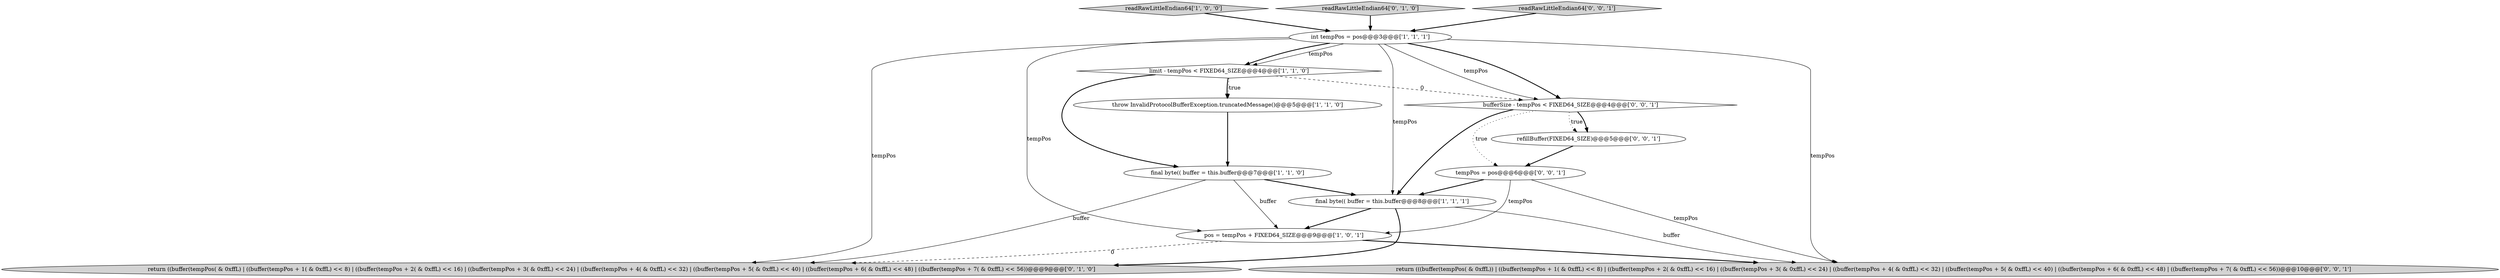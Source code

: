 digraph {
8 [style = filled, label = "return ((buffer(tempPos( & 0xffL) | ((buffer(tempPos + 1( & 0xffL) << 8) | ((buffer(tempPos + 2( & 0xffL) << 16) | ((buffer(tempPos + 3( & 0xffL) << 24) | ((buffer(tempPos + 4( & 0xffL) << 32) | ((buffer(tempPos + 5( & 0xffL) << 40) | ((buffer(tempPos + 6( & 0xffL) << 48) | ((buffer(tempPos + 7( & 0xffL) << 56))@@@9@@@['0', '1', '0']", fillcolor = lightgray, shape = ellipse image = "AAA1AAABBB2BBB"];
4 [style = filled, label = "int tempPos = pos@@@3@@@['1', '1', '1']", fillcolor = white, shape = ellipse image = "AAA0AAABBB1BBB"];
5 [style = filled, label = "readRawLittleEndian64['1', '0', '0']", fillcolor = lightgray, shape = diamond image = "AAA0AAABBB1BBB"];
7 [style = filled, label = "readRawLittleEndian64['0', '1', '0']", fillcolor = lightgray, shape = diamond image = "AAA0AAABBB2BBB"];
0 [style = filled, label = "limit - tempPos < FIXED64_SIZE@@@4@@@['1', '1', '0']", fillcolor = white, shape = diamond image = "AAA0AAABBB1BBB"];
3 [style = filled, label = "final byte(( buffer = this.buffer@@@8@@@['1', '1', '1']", fillcolor = white, shape = ellipse image = "AAA0AAABBB1BBB"];
11 [style = filled, label = "refillBuffer(FIXED64_SIZE)@@@5@@@['0', '0', '1']", fillcolor = white, shape = ellipse image = "AAA0AAABBB3BBB"];
6 [style = filled, label = "throw InvalidProtocolBufferException.truncatedMessage()@@@5@@@['1', '1', '0']", fillcolor = white, shape = ellipse image = "AAA0AAABBB1BBB"];
9 [style = filled, label = "tempPos = pos@@@6@@@['0', '0', '1']", fillcolor = white, shape = ellipse image = "AAA0AAABBB3BBB"];
1 [style = filled, label = "pos = tempPos + FIXED64_SIZE@@@9@@@['1', '0', '1']", fillcolor = white, shape = ellipse image = "AAA0AAABBB1BBB"];
2 [style = filled, label = "final byte(( buffer = this.buffer@@@7@@@['1', '1', '0']", fillcolor = white, shape = ellipse image = "AAA0AAABBB1BBB"];
13 [style = filled, label = "return (((buffer(tempPos( & 0xffL)) | ((buffer(tempPos + 1( & 0xffL) << 8) | ((buffer(tempPos + 2( & 0xffL) << 16) | ((buffer(tempPos + 3( & 0xffL) << 24) | ((buffer(tempPos + 4( & 0xffL) << 32) | ((buffer(tempPos + 5( & 0xffL) << 40) | ((buffer(tempPos + 6( & 0xffL) << 48) | ((buffer(tempPos + 7( & 0xffL) << 56))@@@10@@@['0', '0', '1']", fillcolor = lightgray, shape = ellipse image = "AAA0AAABBB3BBB"];
12 [style = filled, label = "bufferSize - tempPos < FIXED64_SIZE@@@4@@@['0', '0', '1']", fillcolor = white, shape = diamond image = "AAA0AAABBB3BBB"];
10 [style = filled, label = "readRawLittleEndian64['0', '0', '1']", fillcolor = lightgray, shape = diamond image = "AAA0AAABBB3BBB"];
0->6 [style = bold, label=""];
0->6 [style = dotted, label="true"];
3->13 [style = solid, label="buffer"];
4->0 [style = solid, label="tempPos"];
12->11 [style = dotted, label="true"];
9->1 [style = solid, label="tempPos"];
4->8 [style = solid, label="tempPos"];
9->3 [style = bold, label=""];
11->9 [style = bold, label=""];
1->8 [style = dashed, label="0"];
2->8 [style = solid, label="buffer"];
4->12 [style = solid, label="tempPos"];
5->4 [style = bold, label=""];
3->1 [style = bold, label=""];
6->2 [style = bold, label=""];
2->3 [style = bold, label=""];
9->13 [style = solid, label="tempPos"];
12->9 [style = dotted, label="true"];
7->4 [style = bold, label=""];
12->3 [style = bold, label=""];
10->4 [style = bold, label=""];
4->3 [style = solid, label="tempPos"];
4->1 [style = solid, label="tempPos"];
3->8 [style = bold, label=""];
4->12 [style = bold, label=""];
2->1 [style = solid, label="buffer"];
12->11 [style = bold, label=""];
0->2 [style = bold, label=""];
4->13 [style = solid, label="tempPos"];
4->0 [style = bold, label=""];
1->13 [style = bold, label=""];
0->12 [style = dashed, label="0"];
}
